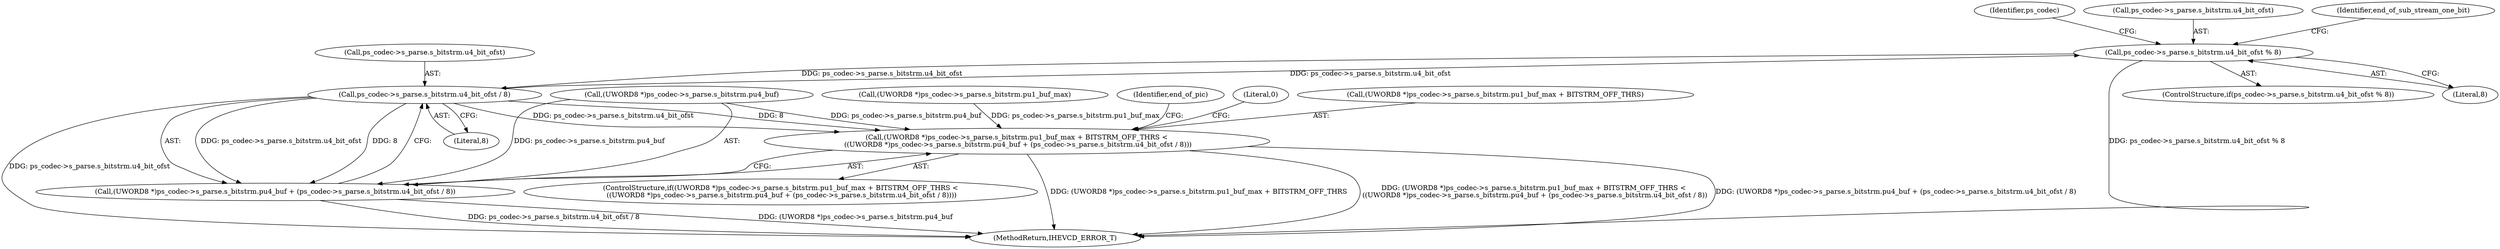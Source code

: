 digraph "0_Android_bcfc7124f6ef9f1ec128fb2e90de774a5b33d199_0@pointer" {
"1002163" [label="(Call,ps_codec->s_parse.s_bitstrm.u4_bit_ofst % 8)"];
"1004753" [label="(Call,ps_codec->s_parse.s_bitstrm.u4_bit_ofst / 8)"];
"1002163" [label="(Call,ps_codec->s_parse.s_bitstrm.u4_bit_ofst % 8)"];
"1004731" [label="(Call,(UWORD8 *)ps_codec->s_parse.s_bitstrm.pu1_buf_max + BITSTRM_OFF_THRS <\n ((UWORD8 *)ps_codec->s_parse.s_bitstrm.pu4_buf + (ps_codec->s_parse.s_bitstrm.u4_bit_ofst / 8)))"];
"1004743" [label="(Call,(UWORD8 *)ps_codec->s_parse.s_bitstrm.pu4_buf + (ps_codec->s_parse.s_bitstrm.u4_bit_ofst / 8))"];
"1004743" [label="(Call,(UWORD8 *)ps_codec->s_parse.s_bitstrm.pu4_buf + (ps_codec->s_parse.s_bitstrm.u4_bit_ofst / 8))"];
"1002162" [label="(ControlStructure,if(ps_codec->s_parse.s_bitstrm.u4_bit_ofst % 8))"];
"1004761" [label="(Literal,8)"];
"1002163" [label="(Call,ps_codec->s_parse.s_bitstrm.u4_bit_ofst % 8)"];
"1004744" [label="(Call,(UWORD8 *)ps_codec->s_parse.s_bitstrm.pu4_buf)"];
"1004732" [label="(Call,(UWORD8 *)ps_codec->s_parse.s_bitstrm.pu1_buf_max + BITSTRM_OFF_THRS)"];
"1004730" [label="(ControlStructure,if((UWORD8 *)ps_codec->s_parse.s_bitstrm.pu1_buf_max + BITSTRM_OFF_THRS <\n ((UWORD8 *)ps_codec->s_parse.s_bitstrm.pu4_buf + (ps_codec->s_parse.s_bitstrm.u4_bit_ofst / 8))))"];
"1002176" [label="(Identifier,ps_codec)"];
"1005173" [label="(MethodReturn,IHEVCD_ERROR_T)"];
"1002164" [label="(Call,ps_codec->s_parse.s_bitstrm.u4_bit_ofst)"];
"1004754" [label="(Call,ps_codec->s_parse.s_bitstrm.u4_bit_ofst)"];
"1004733" [label="(Call,(UWORD8 *)ps_codec->s_parse.s_bitstrm.pu1_buf_max)"];
"1004773" [label="(Identifier,end_of_pic)"];
"1004753" [label="(Call,ps_codec->s_parse.s_bitstrm.u4_bit_ofst / 8)"];
"1004765" [label="(Literal,0)"];
"1002180" [label="(Identifier,end_of_sub_stream_one_bit)"];
"1004731" [label="(Call,(UWORD8 *)ps_codec->s_parse.s_bitstrm.pu1_buf_max + BITSTRM_OFF_THRS <\n ((UWORD8 *)ps_codec->s_parse.s_bitstrm.pu4_buf + (ps_codec->s_parse.s_bitstrm.u4_bit_ofst / 8)))"];
"1002171" [label="(Literal,8)"];
"1002163" -> "1002162"  [label="AST: "];
"1002163" -> "1002171"  [label="CFG: "];
"1002164" -> "1002163"  [label="AST: "];
"1002171" -> "1002163"  [label="AST: "];
"1002176" -> "1002163"  [label="CFG: "];
"1002180" -> "1002163"  [label="CFG: "];
"1002163" -> "1005173"  [label="DDG: ps_codec->s_parse.s_bitstrm.u4_bit_ofst % 8"];
"1004753" -> "1002163"  [label="DDG: ps_codec->s_parse.s_bitstrm.u4_bit_ofst"];
"1002163" -> "1004753"  [label="DDG: ps_codec->s_parse.s_bitstrm.u4_bit_ofst"];
"1004753" -> "1004743"  [label="AST: "];
"1004753" -> "1004761"  [label="CFG: "];
"1004754" -> "1004753"  [label="AST: "];
"1004761" -> "1004753"  [label="AST: "];
"1004743" -> "1004753"  [label="CFG: "];
"1004753" -> "1005173"  [label="DDG: ps_codec->s_parse.s_bitstrm.u4_bit_ofst"];
"1004753" -> "1004731"  [label="DDG: ps_codec->s_parse.s_bitstrm.u4_bit_ofst"];
"1004753" -> "1004731"  [label="DDG: 8"];
"1004753" -> "1004743"  [label="DDG: ps_codec->s_parse.s_bitstrm.u4_bit_ofst"];
"1004753" -> "1004743"  [label="DDG: 8"];
"1004731" -> "1004730"  [label="AST: "];
"1004731" -> "1004743"  [label="CFG: "];
"1004732" -> "1004731"  [label="AST: "];
"1004743" -> "1004731"  [label="AST: "];
"1004765" -> "1004731"  [label="CFG: "];
"1004773" -> "1004731"  [label="CFG: "];
"1004731" -> "1005173"  [label="DDG: (UWORD8 *)ps_codec->s_parse.s_bitstrm.pu1_buf_max + BITSTRM_OFF_THRS <\n ((UWORD8 *)ps_codec->s_parse.s_bitstrm.pu4_buf + (ps_codec->s_parse.s_bitstrm.u4_bit_ofst / 8))"];
"1004731" -> "1005173"  [label="DDG: (UWORD8 *)ps_codec->s_parse.s_bitstrm.pu4_buf + (ps_codec->s_parse.s_bitstrm.u4_bit_ofst / 8)"];
"1004731" -> "1005173"  [label="DDG: (UWORD8 *)ps_codec->s_parse.s_bitstrm.pu1_buf_max + BITSTRM_OFF_THRS"];
"1004733" -> "1004731"  [label="DDG: ps_codec->s_parse.s_bitstrm.pu1_buf_max"];
"1004744" -> "1004731"  [label="DDG: ps_codec->s_parse.s_bitstrm.pu4_buf"];
"1004744" -> "1004743"  [label="AST: "];
"1004743" -> "1005173"  [label="DDG: (UWORD8 *)ps_codec->s_parse.s_bitstrm.pu4_buf"];
"1004743" -> "1005173"  [label="DDG: ps_codec->s_parse.s_bitstrm.u4_bit_ofst / 8"];
"1004744" -> "1004743"  [label="DDG: ps_codec->s_parse.s_bitstrm.pu4_buf"];
}
